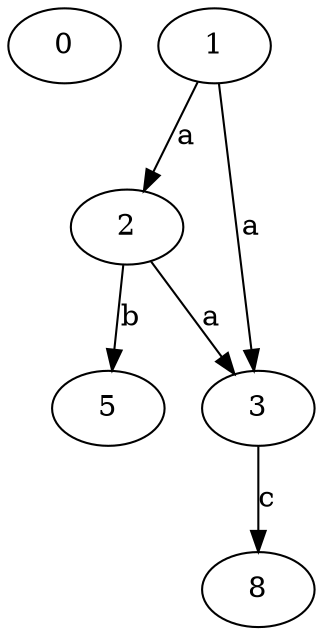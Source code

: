 strict digraph  {
0;
1;
2;
3;
5;
8;
1 -> 2  [label=a];
1 -> 3  [label=a];
2 -> 3  [label=a];
2 -> 5  [label=b];
3 -> 8  [label=c];
}
